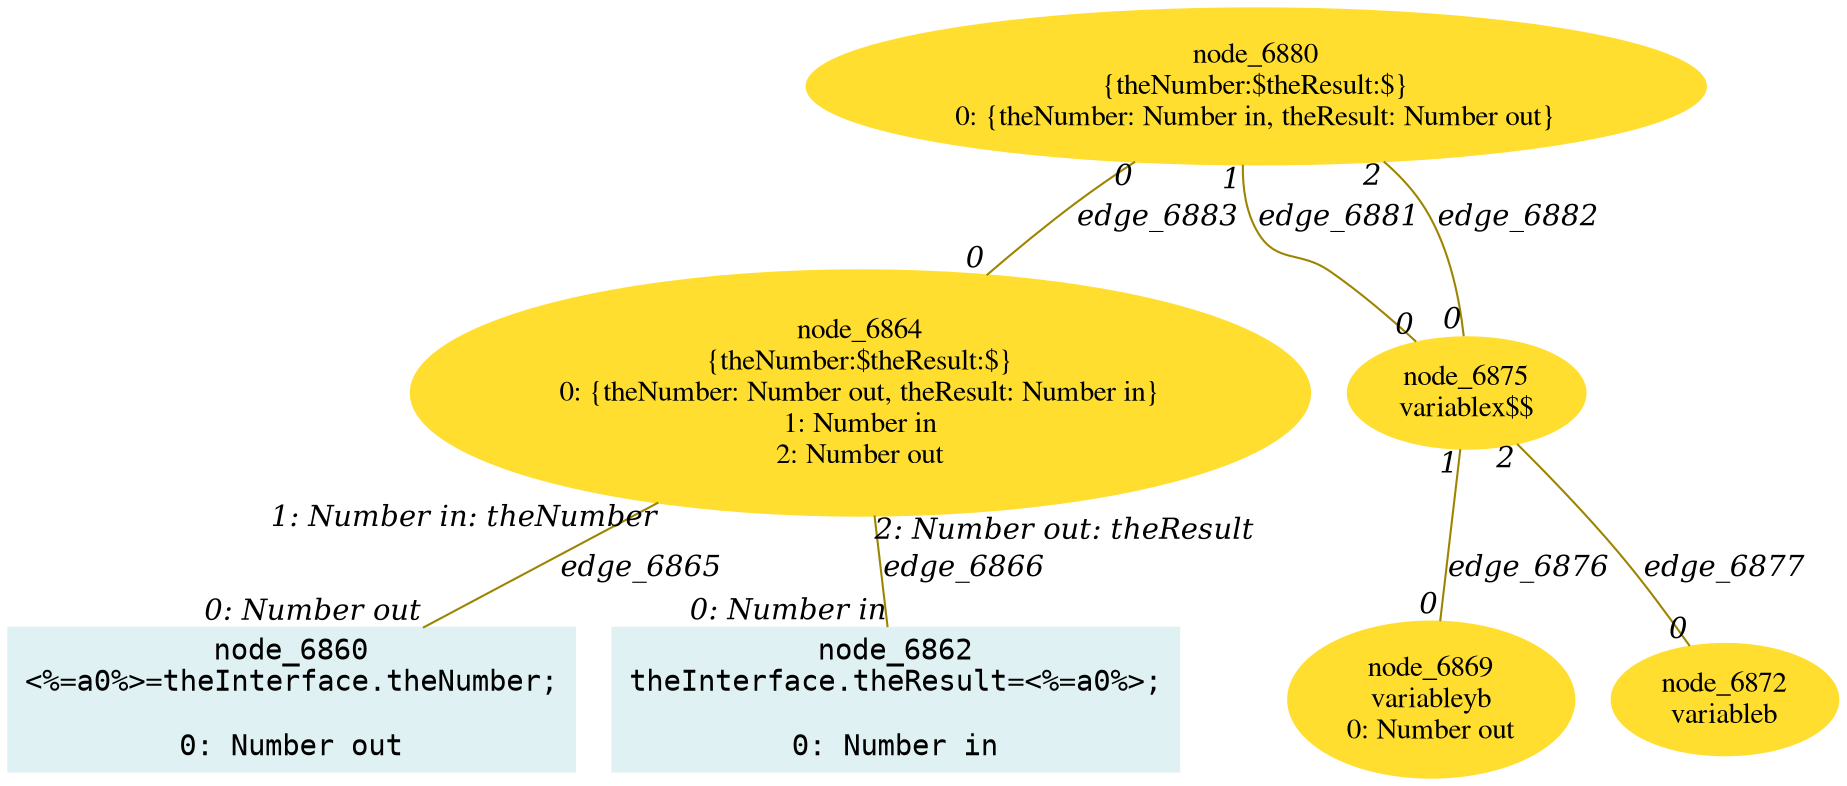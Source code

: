 digraph g{node_6860 [shape="box", style="filled", color="#dff1f2", fontname="Courier", label="node_6860
<%=a0%>=theInterface.theNumber;

0: Number out" ]
node_6862 [shape="box", style="filled", color="#dff1f2", fontname="Courier", label="node_6862
theInterface.theResult=<%=a0%>;

0: Number in" ]
node_6864 [shape="ellipse", style="filled", color="#ffde2f", fontname="Times", label="node_6864
{theNumber:$theResult:$}
0: {theNumber: Number out, theResult: Number in}
1: Number in
2: Number out" ]
node_6869 [shape="ellipse", style="filled", color="#ffde2f", fontname="Times", label="node_6869
variableyb
0: Number out" ]
node_6872 [shape="ellipse", style="filled", color="#ffde2f", fontname="Times", label="node_6872
variableb
" ]
node_6875 [shape="ellipse", style="filled", color="#ffde2f", fontname="Times", label="node_6875
variablex$$
" ]
node_6880 [shape="ellipse", style="filled", color="#ffde2f", fontname="Times", label="node_6880
{theNumber:$theResult:$}
0: {theNumber: Number in, theResult: Number out}" ]
node_6864 -> node_6860 [dir=none, arrowHead=none, fontname="Times-Italic", arrowsize=1, color="#9d8400", label="edge_6865",  headlabel="0: Number out", taillabel="1: Number in: theNumber" ]
node_6864 -> node_6862 [dir=none, arrowHead=none, fontname="Times-Italic", arrowsize=1, color="#9d8400", label="edge_6866",  headlabel="0: Number in", taillabel="2: Number out: theResult" ]
node_6875 -> node_6869 [dir=none, arrowHead=none, fontname="Times-Italic", arrowsize=1, color="#9d8400", label="edge_6876",  headlabel="0", taillabel="1" ]
node_6875 -> node_6872 [dir=none, arrowHead=none, fontname="Times-Italic", arrowsize=1, color="#9d8400", label="edge_6877",  headlabel="0", taillabel="2" ]
node_6880 -> node_6875 [dir=none, arrowHead=none, fontname="Times-Italic", arrowsize=1, color="#9d8400", label="edge_6881",  headlabel="0", taillabel="1" ]
node_6880 -> node_6875 [dir=none, arrowHead=none, fontname="Times-Italic", arrowsize=1, color="#9d8400", label="edge_6882",  headlabel="0", taillabel="2" ]
node_6880 -> node_6864 [dir=none, arrowHead=none, fontname="Times-Italic", arrowsize=1, color="#9d8400", label="edge_6883",  headlabel="0", taillabel="0" ]
}